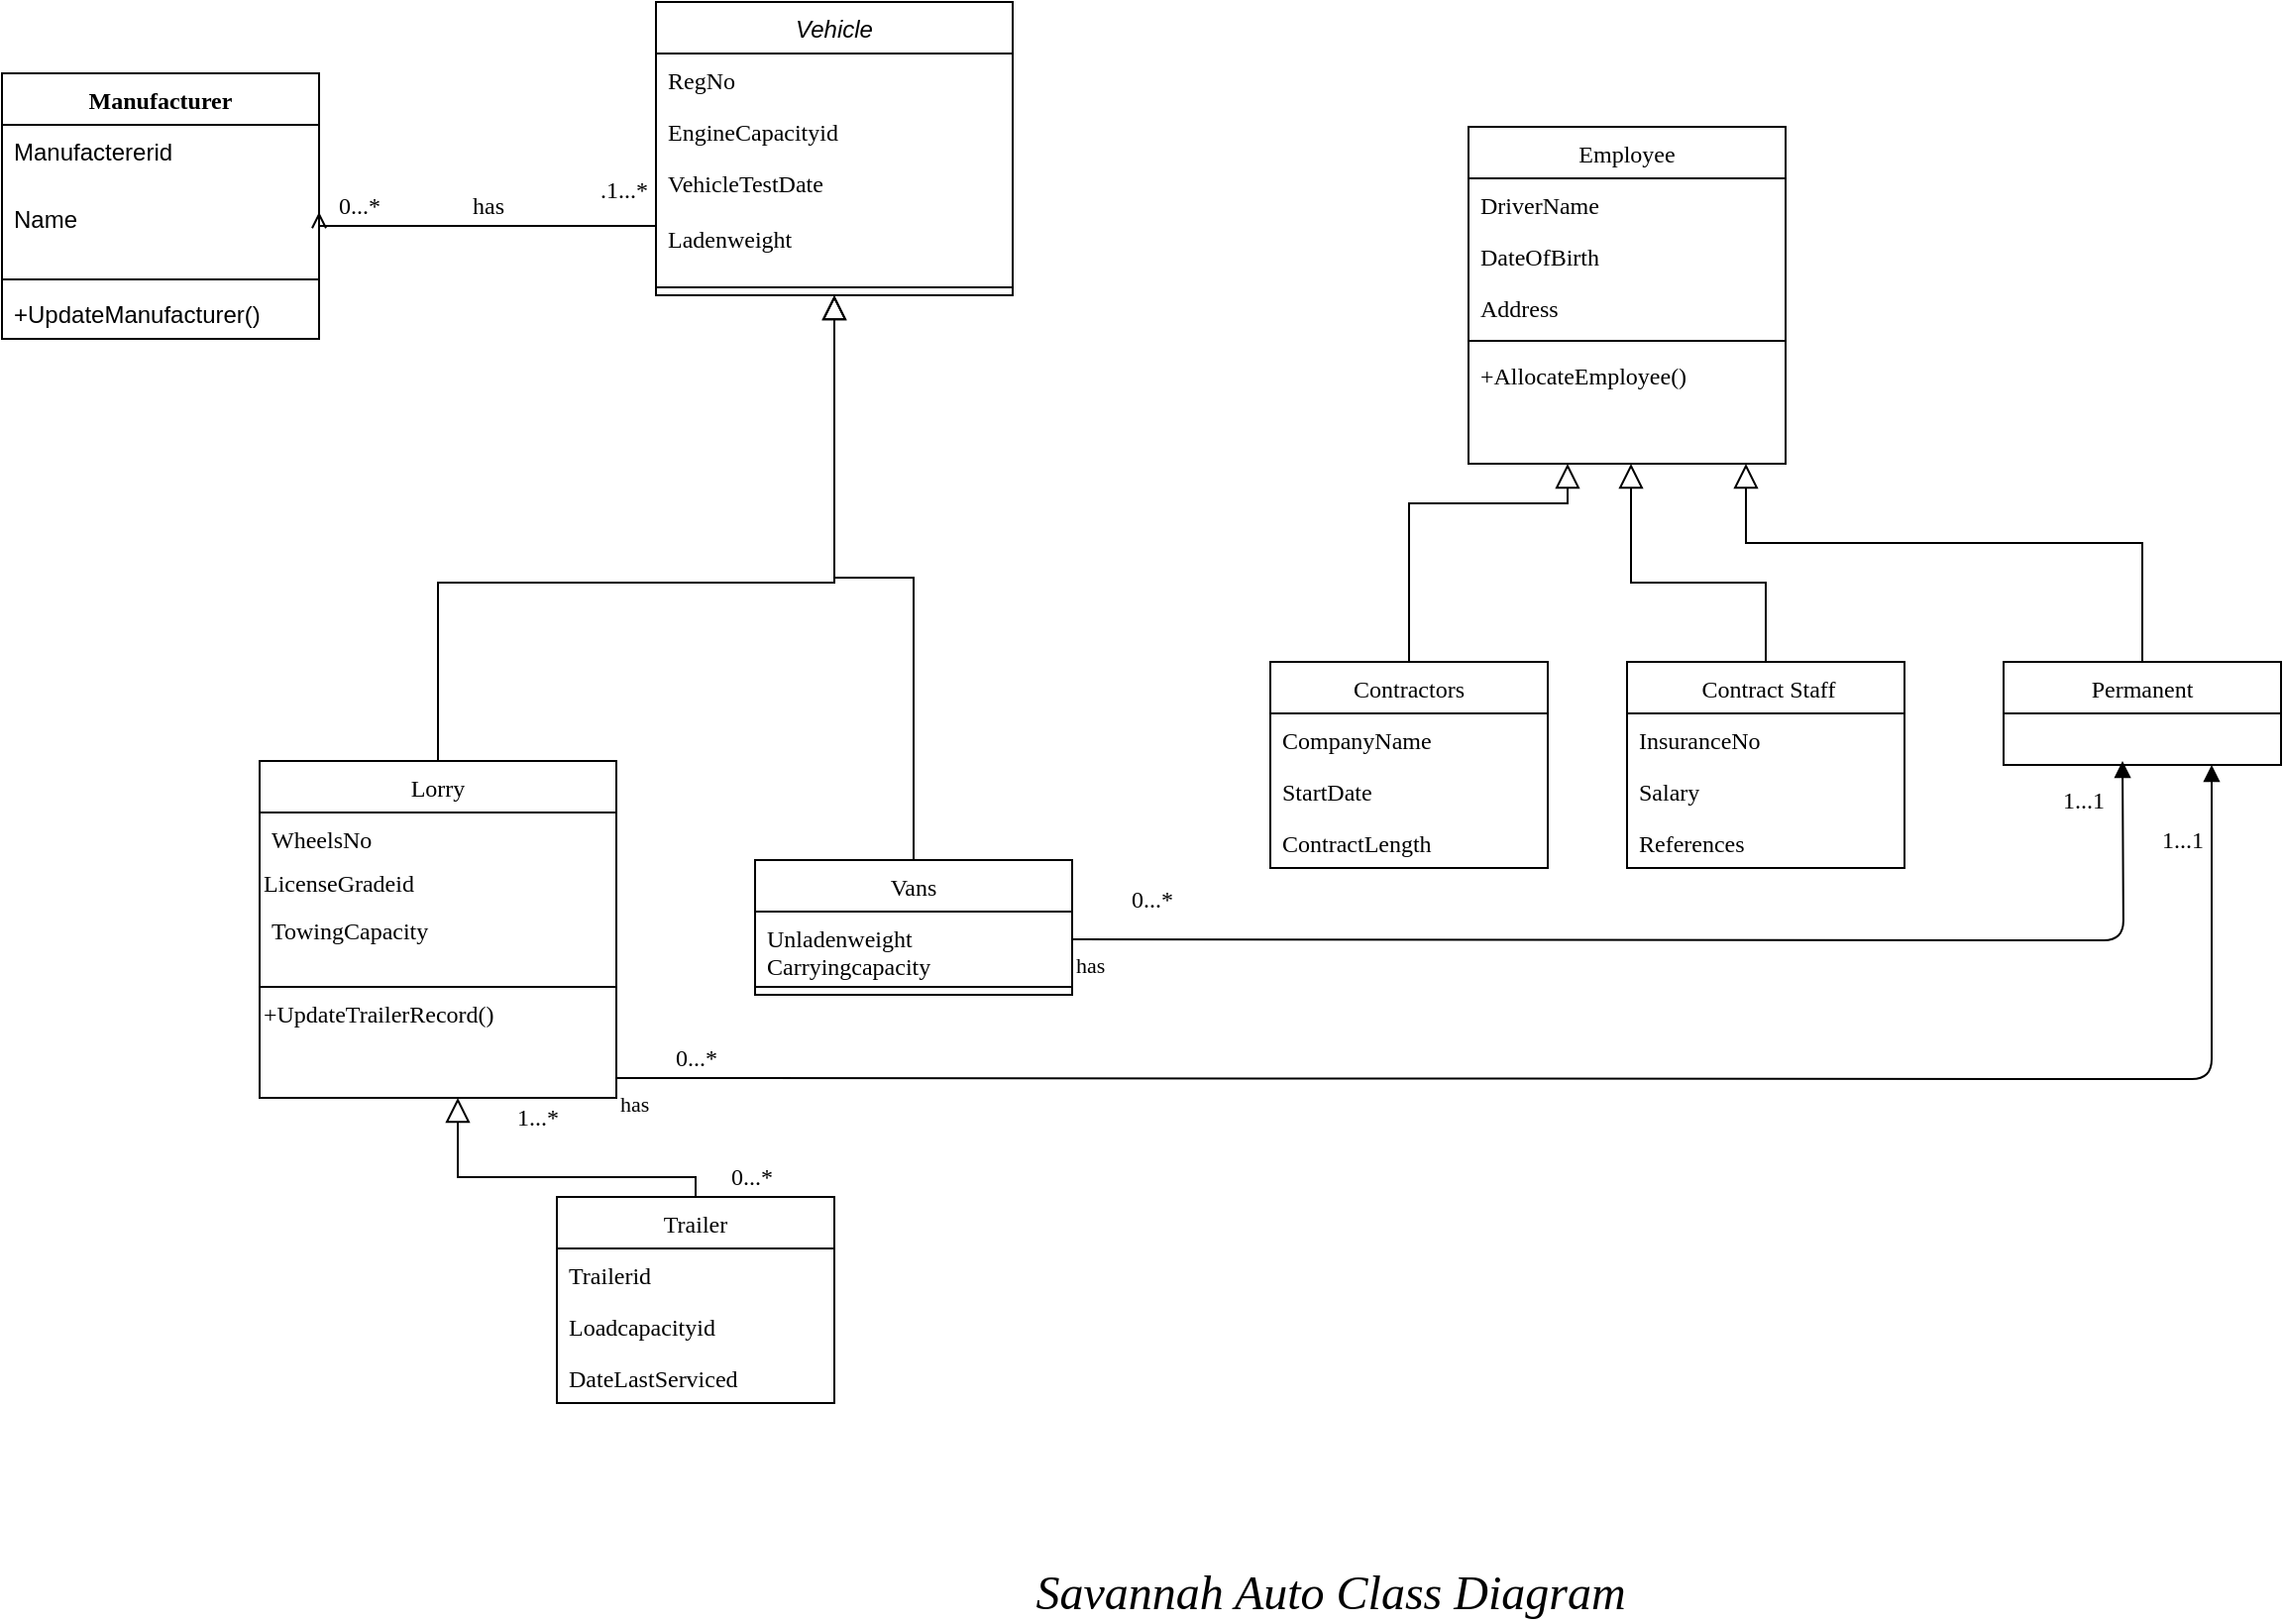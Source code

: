 <mxfile version="14.8.2" type="github">
  <diagram id="C5RBs43oDa-KdzZeNtuy" name="Page-1">
    <mxGraphModel dx="4783" dy="699" grid="1" gridSize="10" guides="1" tooltips="1" connect="1" arrows="1" fold="1" page="1" pageScale="1" pageWidth="3300" pageHeight="4681" math="0" shadow="0">
      <root>
        <mxCell id="WIyWlLk6GJQsqaUBKTNV-0" />
        <mxCell id="WIyWlLk6GJQsqaUBKTNV-1" parent="WIyWlLk6GJQsqaUBKTNV-0" />
        <mxCell id="zkfFHV4jXpPFQw0GAbJ--0" value="Vehicle" style="swimlane;fontStyle=2;align=center;verticalAlign=top;childLayout=stackLayout;horizontal=1;startSize=26;horizontalStack=0;resizeParent=1;resizeLast=0;collapsible=1;marginBottom=0;rounded=0;shadow=0;strokeWidth=1;" parent="WIyWlLk6GJQsqaUBKTNV-1" vertex="1">
          <mxGeometry x="320" y="27" width="180" height="148" as="geometry">
            <mxRectangle x="230" y="140" width="160" height="26" as="alternateBounds" />
          </mxGeometry>
        </mxCell>
        <mxCell id="zkfFHV4jXpPFQw0GAbJ--1" value="RegNo" style="text;align=left;verticalAlign=top;spacingLeft=4;spacingRight=4;overflow=hidden;rotatable=0;points=[[0,0.5],[1,0.5]];portConstraint=eastwest;fontFamily=Lucida Console;" parent="zkfFHV4jXpPFQw0GAbJ--0" vertex="1">
          <mxGeometry y="26" width="180" height="26" as="geometry" />
        </mxCell>
        <mxCell id="zkfFHV4jXpPFQw0GAbJ--2" value="EngineCapacityid" style="text;align=left;verticalAlign=top;spacingLeft=4;spacingRight=4;overflow=hidden;rotatable=0;points=[[0,0.5],[1,0.5]];portConstraint=eastwest;rounded=0;shadow=0;html=0;fontFamily=Lucida Console;" parent="zkfFHV4jXpPFQw0GAbJ--0" vertex="1">
          <mxGeometry y="52" width="180" height="26" as="geometry" />
        </mxCell>
        <mxCell id="zkfFHV4jXpPFQw0GAbJ--3" value="VehicleTestDate&#xa;&#xa;Ladenweight" style="text;align=left;verticalAlign=top;spacingLeft=4;spacingRight=4;overflow=hidden;rotatable=0;points=[[0,0.5],[1,0.5]];portConstraint=eastwest;rounded=0;shadow=0;html=0;fontFamily=Lucida Console;" parent="zkfFHV4jXpPFQw0GAbJ--0" vertex="1">
          <mxGeometry y="78" width="180" height="62" as="geometry" />
        </mxCell>
        <mxCell id="zkfFHV4jXpPFQw0GAbJ--4" value="" style="line;html=1;strokeWidth=1;align=left;verticalAlign=middle;spacingTop=-1;spacingLeft=3;spacingRight=3;rotatable=0;labelPosition=right;points=[];portConstraint=eastwest;fontFamily=Lucida Console;" parent="zkfFHV4jXpPFQw0GAbJ--0" vertex="1">
          <mxGeometry y="140" width="180" height="8" as="geometry" />
        </mxCell>
        <mxCell id="zkfFHV4jXpPFQw0GAbJ--6" value="Lorry" style="swimlane;fontStyle=0;align=center;verticalAlign=top;childLayout=stackLayout;horizontal=1;startSize=26;horizontalStack=0;resizeParent=1;resizeLast=0;collapsible=1;marginBottom=0;rounded=0;shadow=0;strokeWidth=1;fontFamily=Lucida Console;" parent="WIyWlLk6GJQsqaUBKTNV-1" vertex="1">
          <mxGeometry x="120" y="410" width="180" height="170" as="geometry">
            <mxRectangle x="130" y="380" width="160" height="26" as="alternateBounds" />
          </mxGeometry>
        </mxCell>
        <mxCell id="zkfFHV4jXpPFQw0GAbJ--7" value="WheelsNo" style="text;align=left;verticalAlign=top;spacingLeft=4;spacingRight=4;overflow=hidden;rotatable=0;points=[[0,0.5],[1,0.5]];portConstraint=eastwest;fontFamily=Lucida Console;" parent="zkfFHV4jXpPFQw0GAbJ--6" vertex="1">
          <mxGeometry y="26" width="180" height="26" as="geometry" />
        </mxCell>
        <mxCell id="ccqLoddDnocF_KIOdlMH-6" value="LicenseGradeid" style="text;html=1;resizable=0;autosize=1;align=left;verticalAlign=middle;points=[];fillColor=none;strokeColor=none;rounded=0;fontFamily=Lucida Console;" vertex="1" parent="zkfFHV4jXpPFQw0GAbJ--6">
          <mxGeometry y="52" width="180" height="20" as="geometry" />
        </mxCell>
        <mxCell id="zkfFHV4jXpPFQw0GAbJ--8" value="TowingCapacity&#xa;" style="text;align=left;verticalAlign=top;spacingLeft=4;spacingRight=4;overflow=hidden;rotatable=0;points=[[0,0.5],[1,0.5]];portConstraint=eastwest;rounded=0;shadow=0;html=0;fontFamily=Lucida Console;" parent="zkfFHV4jXpPFQw0GAbJ--6" vertex="1">
          <mxGeometry y="72" width="180" height="38" as="geometry" />
        </mxCell>
        <mxCell id="zkfFHV4jXpPFQw0GAbJ--9" value="" style="line;html=1;strokeWidth=1;align=left;verticalAlign=middle;spacingTop=-1;spacingLeft=3;spacingRight=3;rotatable=0;labelPosition=right;points=[];portConstraint=eastwest;fontFamily=Lucida Console;" parent="zkfFHV4jXpPFQw0GAbJ--6" vertex="1">
          <mxGeometry y="110" width="180" height="8" as="geometry" />
        </mxCell>
        <mxCell id="ccqLoddDnocF_KIOdlMH-10" value="+UpdateTrailerRecord()" style="text;html=1;resizable=0;autosize=1;align=left;verticalAlign=middle;points=[];fillColor=none;strokeColor=none;rounded=0;fontFamily=Lucida Console;" vertex="1" parent="zkfFHV4jXpPFQw0GAbJ--6">
          <mxGeometry y="118" width="180" height="20" as="geometry" />
        </mxCell>
        <mxCell id="zkfFHV4jXpPFQw0GAbJ--12" value="" style="endArrow=block;endSize=10;endFill=0;shadow=0;strokeWidth=1;rounded=0;edgeStyle=elbowEdgeStyle;elbow=vertical;fontFamily=Lucida Console;" parent="WIyWlLk6GJQsqaUBKTNV-1" source="zkfFHV4jXpPFQw0GAbJ--6" target="zkfFHV4jXpPFQw0GAbJ--0" edge="1">
          <mxGeometry width="160" relative="1" as="geometry">
            <mxPoint x="200" y="203" as="sourcePoint" />
            <mxPoint x="200" y="203" as="targetPoint" />
            <Array as="points">
              <mxPoint x="210" y="320" />
            </Array>
          </mxGeometry>
        </mxCell>
        <mxCell id="zkfFHV4jXpPFQw0GAbJ--13" value="Vans" style="swimlane;fontStyle=0;align=center;verticalAlign=top;childLayout=stackLayout;horizontal=1;startSize=26;horizontalStack=0;resizeParent=1;resizeLast=0;collapsible=1;marginBottom=0;rounded=0;shadow=0;strokeWidth=1;fontFamily=Lucida Console;" parent="WIyWlLk6GJQsqaUBKTNV-1" vertex="1">
          <mxGeometry x="370" y="460" width="160" height="68" as="geometry">
            <mxRectangle x="340" y="380" width="170" height="26" as="alternateBounds" />
          </mxGeometry>
        </mxCell>
        <mxCell id="zkfFHV4jXpPFQw0GAbJ--14" value="Unladenweight&#xa;Carryingcapacity" style="text;align=left;verticalAlign=top;spacingLeft=4;spacingRight=4;overflow=hidden;rotatable=0;points=[[0,0.5],[1,0.5]];portConstraint=eastwest;fontFamily=Lucida Console;" parent="zkfFHV4jXpPFQw0GAbJ--13" vertex="1">
          <mxGeometry y="26" width="160" height="34" as="geometry" />
        </mxCell>
        <mxCell id="zkfFHV4jXpPFQw0GAbJ--15" value="" style="line;html=1;strokeWidth=1;align=left;verticalAlign=middle;spacingTop=-1;spacingLeft=3;spacingRight=3;rotatable=0;labelPosition=right;points=[];portConstraint=eastwest;fontFamily=Lucida Console;" parent="zkfFHV4jXpPFQw0GAbJ--13" vertex="1">
          <mxGeometry y="60" width="160" height="8" as="geometry" />
        </mxCell>
        <mxCell id="zkfFHV4jXpPFQw0GAbJ--16" value="" style="endArrow=block;endSize=10;endFill=0;shadow=0;strokeWidth=1;rounded=0;edgeStyle=elbowEdgeStyle;elbow=vertical;fontFamily=Lucida Console;" parent="WIyWlLk6GJQsqaUBKTNV-1" source="zkfFHV4jXpPFQw0GAbJ--13" target="zkfFHV4jXpPFQw0GAbJ--0" edge="1">
          <mxGeometry width="160" relative="1" as="geometry">
            <mxPoint x="210" y="373" as="sourcePoint" />
            <mxPoint x="310" y="271" as="targetPoint" />
          </mxGeometry>
        </mxCell>
        <mxCell id="zkfFHV4jXpPFQw0GAbJ--17" value="Employee" style="swimlane;fontStyle=0;align=center;verticalAlign=top;childLayout=stackLayout;horizontal=1;startSize=26;horizontalStack=0;resizeParent=1;resizeLast=0;collapsible=1;marginBottom=0;rounded=0;shadow=0;strokeWidth=1;fontFamily=Lucida Console;" parent="WIyWlLk6GJQsqaUBKTNV-1" vertex="1">
          <mxGeometry x="730" y="90" width="160" height="170" as="geometry">
            <mxRectangle x="550" y="140" width="160" height="26" as="alternateBounds" />
          </mxGeometry>
        </mxCell>
        <mxCell id="zkfFHV4jXpPFQw0GAbJ--18" value="DriverName" style="text;align=left;verticalAlign=top;spacingLeft=4;spacingRight=4;overflow=hidden;rotatable=0;points=[[0,0.5],[1,0.5]];portConstraint=eastwest;fontFamily=Lucida Console;" parent="zkfFHV4jXpPFQw0GAbJ--17" vertex="1">
          <mxGeometry y="26" width="160" height="26" as="geometry" />
        </mxCell>
        <mxCell id="zkfFHV4jXpPFQw0GAbJ--19" value="DateOfBirth" style="text;align=left;verticalAlign=top;spacingLeft=4;spacingRight=4;overflow=hidden;rotatable=0;points=[[0,0.5],[1,0.5]];portConstraint=eastwest;rounded=0;shadow=0;html=0;fontFamily=Lucida Console;" parent="zkfFHV4jXpPFQw0GAbJ--17" vertex="1">
          <mxGeometry y="52" width="160" height="26" as="geometry" />
        </mxCell>
        <mxCell id="ccqLoddDnocF_KIOdlMH-39" value="Address" style="text;align=left;verticalAlign=top;spacingLeft=4;spacingRight=4;overflow=hidden;rotatable=0;points=[[0,0.5],[1,0.5]];portConstraint=eastwest;rounded=0;shadow=0;html=0;fontFamily=Lucida Console;" vertex="1" parent="zkfFHV4jXpPFQw0GAbJ--17">
          <mxGeometry y="78" width="160" height="26" as="geometry" />
        </mxCell>
        <mxCell id="zkfFHV4jXpPFQw0GAbJ--23" value="" style="line;html=1;strokeWidth=1;align=left;verticalAlign=middle;spacingTop=-1;spacingLeft=3;spacingRight=3;rotatable=0;labelPosition=right;points=[];portConstraint=eastwest;fontFamily=Lucida Console;" parent="zkfFHV4jXpPFQw0GAbJ--17" vertex="1">
          <mxGeometry y="104" width="160" height="8" as="geometry" />
        </mxCell>
        <mxCell id="zkfFHV4jXpPFQw0GAbJ--24" value="+AllocateEmployee()" style="text;align=left;verticalAlign=top;spacingLeft=4;spacingRight=4;overflow=hidden;rotatable=0;points=[[0,0.5],[1,0.5]];portConstraint=eastwest;fontFamily=Lucida Console;" parent="zkfFHV4jXpPFQw0GAbJ--17" vertex="1">
          <mxGeometry y="112" width="160" height="26" as="geometry" />
        </mxCell>
        <mxCell id="ccqLoddDnocF_KIOdlMH-13" value="Trailer" style="swimlane;fontStyle=0;childLayout=stackLayout;horizontal=1;startSize=26;fillColor=none;horizontalStack=0;resizeParent=1;resizeParentMax=0;resizeLast=0;collapsible=1;marginBottom=0;fontFamily=Lucida Console;" vertex="1" parent="WIyWlLk6GJQsqaUBKTNV-1">
          <mxGeometry x="270" y="630" width="140" height="104" as="geometry">
            <mxRectangle x="270" y="630" width="70" height="26" as="alternateBounds" />
          </mxGeometry>
        </mxCell>
        <mxCell id="ccqLoddDnocF_KIOdlMH-14" value="Trailerid" style="text;strokeColor=none;fillColor=none;align=left;verticalAlign=top;spacingLeft=4;spacingRight=4;overflow=hidden;rotatable=0;points=[[0,0.5],[1,0.5]];portConstraint=eastwest;fontFamily=Lucida Console;" vertex="1" parent="ccqLoddDnocF_KIOdlMH-13">
          <mxGeometry y="26" width="140" height="26" as="geometry" />
        </mxCell>
        <mxCell id="ccqLoddDnocF_KIOdlMH-15" value="Loadcapacityid" style="text;strokeColor=none;fillColor=none;align=left;verticalAlign=top;spacingLeft=4;spacingRight=4;overflow=hidden;rotatable=0;points=[[0,0.5],[1,0.5]];portConstraint=eastwest;fontFamily=Lucida Console;" vertex="1" parent="ccqLoddDnocF_KIOdlMH-13">
          <mxGeometry y="52" width="140" height="26" as="geometry" />
        </mxCell>
        <mxCell id="ccqLoddDnocF_KIOdlMH-16" value="DateLastServiced" style="text;strokeColor=none;fillColor=none;align=left;verticalAlign=top;spacingLeft=4;spacingRight=4;overflow=hidden;rotatable=0;points=[[0,0.5],[1,0.5]];portConstraint=eastwest;fontFamily=Lucida Console;" vertex="1" parent="ccqLoddDnocF_KIOdlMH-13">
          <mxGeometry y="78" width="140" height="26" as="geometry" />
        </mxCell>
        <mxCell id="ccqLoddDnocF_KIOdlMH-17" value="Contractors" style="swimlane;fontStyle=0;childLayout=stackLayout;horizontal=1;startSize=26;fillColor=none;horizontalStack=0;resizeParent=1;resizeParentMax=0;resizeLast=0;collapsible=1;marginBottom=0;fontFamily=Lucida Console;" vertex="1" parent="WIyWlLk6GJQsqaUBKTNV-1">
          <mxGeometry x="630" y="360" width="140" height="104" as="geometry" />
        </mxCell>
        <mxCell id="ccqLoddDnocF_KIOdlMH-18" value="CompanyName" style="text;strokeColor=none;fillColor=none;align=left;verticalAlign=top;spacingLeft=4;spacingRight=4;overflow=hidden;rotatable=0;points=[[0,0.5],[1,0.5]];portConstraint=eastwest;fontFamily=Lucida Console;" vertex="1" parent="ccqLoddDnocF_KIOdlMH-17">
          <mxGeometry y="26" width="140" height="26" as="geometry" />
        </mxCell>
        <mxCell id="ccqLoddDnocF_KIOdlMH-19" value="StartDate" style="text;strokeColor=none;fillColor=none;align=left;verticalAlign=top;spacingLeft=4;spacingRight=4;overflow=hidden;rotatable=0;points=[[0,0.5],[1,0.5]];portConstraint=eastwest;fontFamily=Lucida Console;" vertex="1" parent="ccqLoddDnocF_KIOdlMH-17">
          <mxGeometry y="52" width="140" height="26" as="geometry" />
        </mxCell>
        <mxCell id="ccqLoddDnocF_KIOdlMH-20" value="ContractLength" style="text;strokeColor=none;fillColor=none;align=left;verticalAlign=top;spacingLeft=4;spacingRight=4;overflow=hidden;rotatable=0;points=[[0,0.5],[1,0.5]];portConstraint=eastwest;fontFamily=Lucida Console;" vertex="1" parent="ccqLoddDnocF_KIOdlMH-17">
          <mxGeometry y="78" width="140" height="26" as="geometry" />
        </mxCell>
        <mxCell id="ccqLoddDnocF_KIOdlMH-21" value=" Contract Staff" style="swimlane;fontStyle=0;childLayout=stackLayout;horizontal=1;startSize=26;fillColor=none;horizontalStack=0;resizeParent=1;resizeParentMax=0;resizeLast=0;collapsible=1;marginBottom=0;fontFamily=Lucida Console;" vertex="1" parent="WIyWlLk6GJQsqaUBKTNV-1">
          <mxGeometry x="810" y="360" width="140" height="104" as="geometry" />
        </mxCell>
        <mxCell id="ccqLoddDnocF_KIOdlMH-22" value="InsuranceNo" style="text;strokeColor=none;fillColor=none;align=left;verticalAlign=top;spacingLeft=4;spacingRight=4;overflow=hidden;rotatable=0;points=[[0,0.5],[1,0.5]];portConstraint=eastwest;fontFamily=Lucida Console;" vertex="1" parent="ccqLoddDnocF_KIOdlMH-21">
          <mxGeometry y="26" width="140" height="26" as="geometry" />
        </mxCell>
        <mxCell id="ccqLoddDnocF_KIOdlMH-23" value="Salary" style="text;strokeColor=none;fillColor=none;align=left;verticalAlign=top;spacingLeft=4;spacingRight=4;overflow=hidden;rotatable=0;points=[[0,0.5],[1,0.5]];portConstraint=eastwest;fontFamily=Lucida Console;" vertex="1" parent="ccqLoddDnocF_KIOdlMH-21">
          <mxGeometry y="52" width="140" height="26" as="geometry" />
        </mxCell>
        <mxCell id="ccqLoddDnocF_KIOdlMH-24" value="References" style="text;strokeColor=none;fillColor=none;align=left;verticalAlign=top;spacingLeft=4;spacingRight=4;overflow=hidden;rotatable=0;points=[[0,0.5],[1,0.5]];portConstraint=eastwest;fontFamily=Lucida Console;" vertex="1" parent="ccqLoddDnocF_KIOdlMH-21">
          <mxGeometry y="78" width="140" height="26" as="geometry" />
        </mxCell>
        <mxCell id="ccqLoddDnocF_KIOdlMH-25" value="" style="endArrow=block;endSize=10;endFill=0;shadow=0;strokeWidth=1;rounded=0;edgeStyle=elbowEdgeStyle;elbow=vertical;exitX=0.5;exitY=0;exitDx=0;exitDy=0;fontFamily=Lucida Console;" edge="1" parent="WIyWlLk6GJQsqaUBKTNV-1" source="ccqLoddDnocF_KIOdlMH-13">
          <mxGeometry width="160" relative="1" as="geometry">
            <mxPoint x="400" y="540" as="sourcePoint" />
            <mxPoint x="220" y="580" as="targetPoint" />
            <Array as="points">
              <mxPoint x="290" y="620" />
            </Array>
          </mxGeometry>
        </mxCell>
        <mxCell id="ccqLoddDnocF_KIOdlMH-26" value="" style="endArrow=block;endSize=10;endFill=0;shadow=0;strokeWidth=1;rounded=0;edgeStyle=elbowEdgeStyle;elbow=vertical;exitX=0.5;exitY=0;exitDx=0;exitDy=0;fontFamily=Lucida Console;" edge="1" parent="WIyWlLk6GJQsqaUBKTNV-1" source="ccqLoddDnocF_KIOdlMH-17">
          <mxGeometry width="160" relative="1" as="geometry">
            <mxPoint x="438" y="370" as="sourcePoint" />
            <mxPoint x="780" y="260" as="targetPoint" />
            <Array as="points">
              <mxPoint x="760" y="280" />
              <mxPoint x="810" y="270" />
              <mxPoint x="740" y="340" />
            </Array>
          </mxGeometry>
        </mxCell>
        <mxCell id="ccqLoddDnocF_KIOdlMH-27" value="" style="endArrow=block;endSize=10;endFill=0;shadow=0;strokeWidth=1;rounded=0;edgeStyle=elbowEdgeStyle;elbow=vertical;fontFamily=Lucida Console;" edge="1" parent="WIyWlLk6GJQsqaUBKTNV-1" source="ccqLoddDnocF_KIOdlMH-21">
          <mxGeometry width="160" relative="1" as="geometry">
            <mxPoint x="438" y="370" as="sourcePoint" />
            <mxPoint x="812" y="260" as="targetPoint" />
            <Array as="points">
              <mxPoint x="510" y="320" />
            </Array>
          </mxGeometry>
        </mxCell>
        <mxCell id="ccqLoddDnocF_KIOdlMH-32" value="" style="endArrow=open;shadow=0;strokeWidth=1;rounded=0;endFill=1;edgeStyle=elbowEdgeStyle;elbow=vertical;exitX=0;exitY=0.394;exitDx=0;exitDy=0;exitPerimeter=0;entryX=1;entryY=0.5;entryDx=0;entryDy=0;fontFamily=Lucida Console;" edge="1" parent="WIyWlLk6GJQsqaUBKTNV-1" source="zkfFHV4jXpPFQw0GAbJ--3">
          <mxGeometry x="0.5" y="41" relative="1" as="geometry">
            <mxPoint x="240" y="125" as="sourcePoint" />
            <mxPoint x="150" y="133" as="targetPoint" />
            <mxPoint x="-40" y="32" as="offset" />
            <Array as="points">
              <mxPoint x="190" y="140" />
              <mxPoint x="170" y="136" />
              <mxPoint x="190" y="125" />
            </Array>
          </mxGeometry>
        </mxCell>
        <mxCell id="ccqLoddDnocF_KIOdlMH-33" value=".1...*" style="resizable=0;align=left;verticalAlign=bottom;labelBackgroundColor=none;fontSize=12;fontFamily=Lucida Console;" connectable="0" vertex="1" parent="ccqLoddDnocF_KIOdlMH-32">
          <mxGeometry x="-1" relative="1" as="geometry">
            <mxPoint x="-30" y="1" as="offset" />
          </mxGeometry>
        </mxCell>
        <mxCell id="ccqLoddDnocF_KIOdlMH-37" value="has" style="text;html=1;resizable=0;autosize=1;align=center;verticalAlign=middle;points=[];fillColor=none;strokeColor=none;rounded=0;fontFamily=Lucida Console;" vertex="1" parent="WIyWlLk6GJQsqaUBKTNV-1">
          <mxGeometry x="215" y="120" width="40" height="20" as="geometry" />
        </mxCell>
        <mxCell id="ccqLoddDnocF_KIOdlMH-38" value="0...*" style="text;html=1;resizable=0;autosize=1;align=center;verticalAlign=middle;points=[];fillColor=none;strokeColor=none;rounded=0;fontFamily=Lucida Console;" vertex="1" parent="WIyWlLk6GJQsqaUBKTNV-1">
          <mxGeometry x="343" y="610" width="50" height="20" as="geometry" />
        </mxCell>
        <mxCell id="ccqLoddDnocF_KIOdlMH-42" value="0...*" style="text;html=1;resizable=0;autosize=1;align=center;verticalAlign=middle;points=[];fillColor=none;strokeColor=none;rounded=0;fontFamily=Lucida Console;" vertex="1" parent="WIyWlLk6GJQsqaUBKTNV-1">
          <mxGeometry x="145" y="120" width="50" height="20" as="geometry" />
        </mxCell>
        <mxCell id="ccqLoddDnocF_KIOdlMH-43" value="1...*" style="text;html=1;resizable=0;autosize=1;align=center;verticalAlign=middle;points=[];fillColor=none;strokeColor=none;rounded=0;fontFamily=Lucida Console;" vertex="1" parent="WIyWlLk6GJQsqaUBKTNV-1">
          <mxGeometry x="235" y="580" width="50" height="20" as="geometry" />
        </mxCell>
        <mxCell id="ccqLoddDnocF_KIOdlMH-45" value="Permanent" style="swimlane;fontStyle=0;childLayout=stackLayout;horizontal=1;startSize=26;fillColor=none;horizontalStack=0;resizeParent=1;resizeParentMax=0;resizeLast=0;collapsible=1;marginBottom=0;fontFamily=Lucida Console;" vertex="1" parent="WIyWlLk6GJQsqaUBKTNV-1">
          <mxGeometry x="1000" y="360" width="140" height="52" as="geometry" />
        </mxCell>
        <mxCell id="ccqLoddDnocF_KIOdlMH-49" value="" style="endArrow=block;endSize=10;endFill=0;shadow=0;strokeWidth=1;rounded=0;edgeStyle=elbowEdgeStyle;elbow=vertical;exitX=0.5;exitY=0;exitDx=0;exitDy=0;fontFamily=Lucida Console;" edge="1" parent="WIyWlLk6GJQsqaUBKTNV-1" source="ccqLoddDnocF_KIOdlMH-45">
          <mxGeometry width="160" relative="1" as="geometry">
            <mxPoint x="890" y="370" as="sourcePoint" />
            <mxPoint x="870" y="260" as="targetPoint" />
            <Array as="points">
              <mxPoint x="890" y="300" />
              <mxPoint x="890" y="320" />
            </Array>
          </mxGeometry>
        </mxCell>
        <mxCell id="ccqLoddDnocF_KIOdlMH-51" value="has" style="endArrow=block;endFill=1;html=1;edgeStyle=orthogonalEdgeStyle;align=left;verticalAlign=top;fontFamily=Lucida Console;" edge="1" parent="WIyWlLk6GJQsqaUBKTNV-1">
          <mxGeometry x="-1" relative="1" as="geometry">
            <mxPoint x="530" y="500" as="sourcePoint" />
            <mxPoint x="1060" y="410" as="targetPoint" />
          </mxGeometry>
        </mxCell>
        <mxCell id="ccqLoddDnocF_KIOdlMH-53" value="has" style="endArrow=block;endFill=1;html=1;edgeStyle=orthogonalEdgeStyle;align=left;verticalAlign=top;entryX=0.75;entryY=1;entryDx=0;entryDy=0;fontFamily=Lucida Console;" edge="1" parent="WIyWlLk6GJQsqaUBKTNV-1" target="ccqLoddDnocF_KIOdlMH-45">
          <mxGeometry x="-1" relative="1" as="geometry">
            <mxPoint x="300" y="570" as="sourcePoint" />
            <mxPoint x="1090" y="500" as="targetPoint" />
          </mxGeometry>
        </mxCell>
        <mxCell id="ccqLoddDnocF_KIOdlMH-55" value="0...*" style="text;html=1;resizable=0;autosize=1;align=center;verticalAlign=middle;points=[];fillColor=none;strokeColor=none;rounded=0;fontFamily=Lucida Console;" vertex="1" parent="WIyWlLk6GJQsqaUBKTNV-1">
          <mxGeometry x="545" y="470" width="50" height="20" as="geometry" />
        </mxCell>
        <mxCell id="ccqLoddDnocF_KIOdlMH-56" value="0...*" style="text;html=1;resizable=0;autosize=1;align=center;verticalAlign=middle;points=[];fillColor=none;strokeColor=none;rounded=0;fontFamily=Lucida Console;" vertex="1" parent="WIyWlLk6GJQsqaUBKTNV-1">
          <mxGeometry x="315" y="550" width="50" height="20" as="geometry" />
        </mxCell>
        <mxCell id="ccqLoddDnocF_KIOdlMH-57" value="1...1" style="text;html=1;resizable=0;autosize=1;align=center;verticalAlign=middle;points=[];fillColor=none;strokeColor=none;rounded=0;fontFamily=Lucida Console;" vertex="1" parent="WIyWlLk6GJQsqaUBKTNV-1">
          <mxGeometry x="1015" y="420" width="50" height="20" as="geometry" />
        </mxCell>
        <mxCell id="ccqLoddDnocF_KIOdlMH-58" value="1...1" style="text;html=1;resizable=0;autosize=1;align=center;verticalAlign=middle;points=[];fillColor=none;strokeColor=none;rounded=0;fontFamily=Lucida Console;" vertex="1" parent="WIyWlLk6GJQsqaUBKTNV-1">
          <mxGeometry x="1065" y="440" width="50" height="20" as="geometry" />
        </mxCell>
        <mxCell id="ccqLoddDnocF_KIOdlMH-62" value="&lt;i&gt;&lt;font style=&quot;font-size: 24px&quot;&gt;Savannah Auto Class Diagram&lt;/font&gt;&lt;/i&gt;" style="text;html=1;resizable=0;autosize=1;align=center;verticalAlign=middle;points=[];fillColor=none;strokeColor=none;rounded=0;fontFamily=Lucida Console;" vertex="1" parent="WIyWlLk6GJQsqaUBKTNV-1">
          <mxGeometry x="455" y="820" width="410" height="20" as="geometry" />
        </mxCell>
        <mxCell id="ccqLoddDnocF_KIOdlMH-64" value="Manufacturer" style="swimlane;fontStyle=1;align=center;verticalAlign=top;childLayout=stackLayout;horizontal=1;startSize=26;horizontalStack=0;resizeParent=1;resizeParentMax=0;resizeLast=0;collapsible=1;marginBottom=0;fontFamily=Lucida Console;" vertex="1" parent="WIyWlLk6GJQsqaUBKTNV-1">
          <mxGeometry x="-10" y="63" width="160" height="134" as="geometry" />
        </mxCell>
        <mxCell id="ccqLoddDnocF_KIOdlMH-68" value="Manufactererid&#xa;&#xa;" style="text;strokeColor=none;fillColor=none;align=left;verticalAlign=top;spacingLeft=4;spacingRight=4;overflow=hidden;rotatable=0;points=[[0,0.5],[1,0.5]];portConstraint=eastwest;" vertex="1" parent="ccqLoddDnocF_KIOdlMH-64">
          <mxGeometry y="26" width="160" height="34" as="geometry" />
        </mxCell>
        <mxCell id="ccqLoddDnocF_KIOdlMH-65" value="Name" style="text;strokeColor=none;fillColor=none;align=left;verticalAlign=top;spacingLeft=4;spacingRight=4;overflow=hidden;rotatable=0;points=[[0,0.5],[1,0.5]];portConstraint=eastwest;" vertex="1" parent="ccqLoddDnocF_KIOdlMH-64">
          <mxGeometry y="60" width="160" height="40" as="geometry" />
        </mxCell>
        <mxCell id="ccqLoddDnocF_KIOdlMH-66" value="" style="line;strokeWidth=1;fillColor=none;align=left;verticalAlign=middle;spacingTop=-1;spacingLeft=3;spacingRight=3;rotatable=0;labelPosition=right;points=[];portConstraint=eastwest;" vertex="1" parent="ccqLoddDnocF_KIOdlMH-64">
          <mxGeometry y="100" width="160" height="8" as="geometry" />
        </mxCell>
        <mxCell id="ccqLoddDnocF_KIOdlMH-67" value="+UpdateManufacturer()" style="text;strokeColor=none;fillColor=none;align=left;verticalAlign=top;spacingLeft=4;spacingRight=4;overflow=hidden;rotatable=0;points=[[0,0.5],[1,0.5]];portConstraint=eastwest;" vertex="1" parent="ccqLoddDnocF_KIOdlMH-64">
          <mxGeometry y="108" width="160" height="26" as="geometry" />
        </mxCell>
      </root>
    </mxGraphModel>
  </diagram>
</mxfile>
